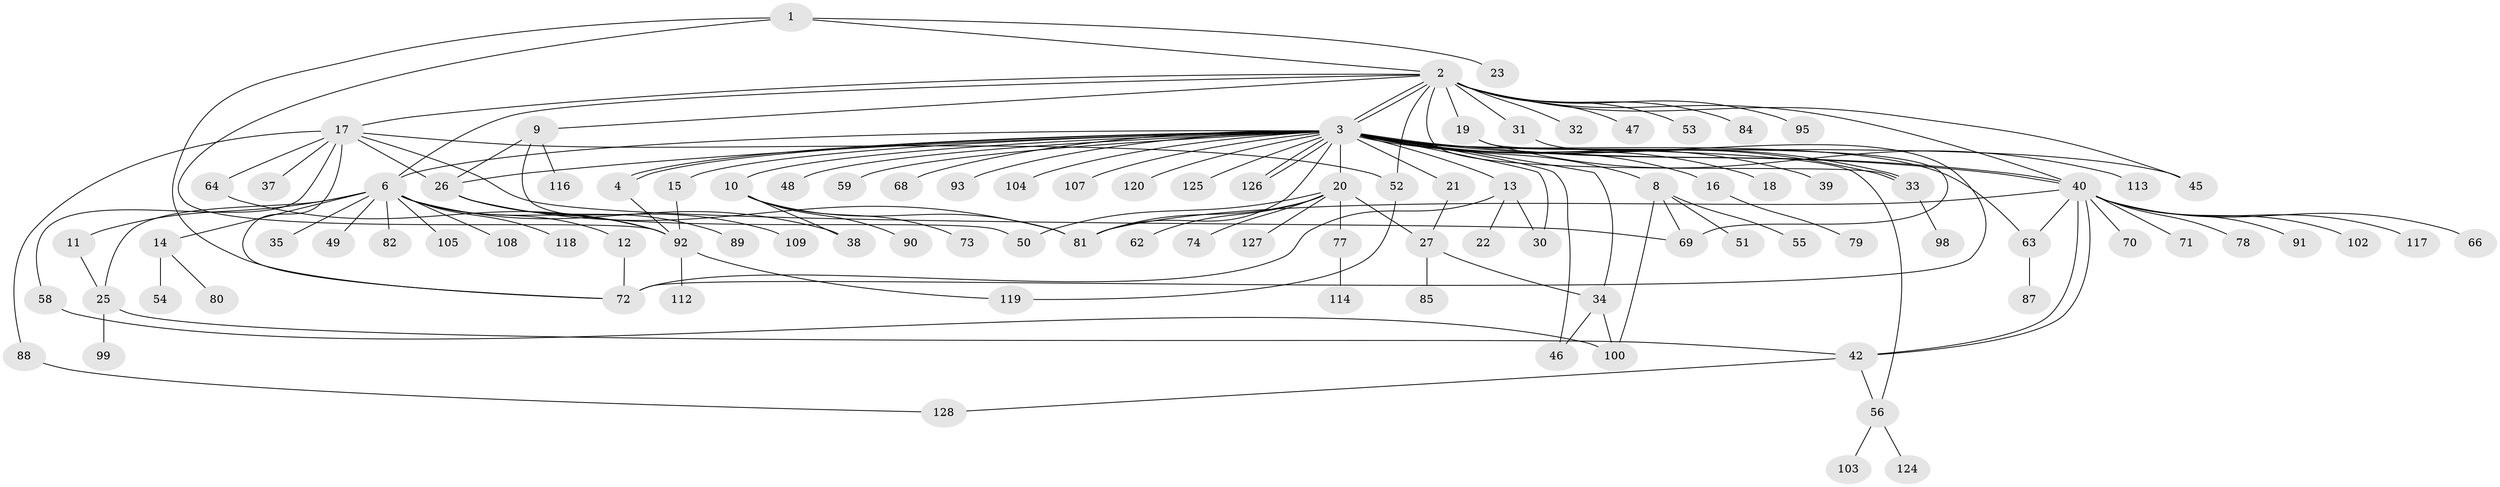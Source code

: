 // original degree distribution, {4: 0.046875, 16: 0.0078125, 37: 0.0078125, 3: 0.1171875, 10: 0.015625, 7: 0.015625, 5: 0.0703125, 2: 0.1875, 1: 0.5, 11: 0.0078125, 8: 0.0078125, 6: 0.015625}
// Generated by graph-tools (version 1.1) at 2025/41/03/06/25 10:41:51]
// undirected, 99 vertices, 139 edges
graph export_dot {
graph [start="1"]
  node [color=gray90,style=filled];
  1;
  2 [super="+5"];
  3 [super="+97"];
  4 [super="+41"];
  6 [super="+7"];
  8 [super="+121"];
  9 [super="+65"];
  10 [super="+29"];
  11;
  12;
  13 [super="+86"];
  14;
  15 [super="+24"];
  16;
  17 [super="+75"];
  18;
  19 [super="+28"];
  20 [super="+36"];
  21 [super="+76"];
  22;
  23;
  25 [super="+44"];
  26 [super="+61"];
  27 [super="+122"];
  30 [super="+67"];
  31;
  32;
  33;
  34 [super="+43"];
  35;
  37;
  38;
  39;
  40 [super="+60"];
  42 [super="+106"];
  45 [super="+110"];
  46;
  47;
  48;
  49;
  50;
  51;
  52 [super="+94"];
  53;
  54;
  55;
  56 [super="+57"];
  58 [super="+83"];
  59;
  62;
  63;
  64;
  66;
  68;
  69;
  70;
  71;
  72 [super="+101"];
  73;
  74;
  77;
  78;
  79;
  80;
  81 [super="+111"];
  82;
  84;
  85;
  87;
  88;
  89 [super="+123"];
  90;
  91;
  92 [super="+96"];
  93;
  95;
  98 [super="+115"];
  99;
  100;
  102;
  103;
  104;
  105;
  107;
  108;
  109;
  112;
  113;
  114;
  116;
  117;
  118;
  119;
  120;
  124;
  125;
  126;
  127;
  128;
  1 -- 2;
  1 -- 23;
  1 -- 72;
  1 -- 92;
  2 -- 3;
  2 -- 3;
  2 -- 9;
  2 -- 17;
  2 -- 19;
  2 -- 31;
  2 -- 32;
  2 -- 33;
  2 -- 47;
  2 -- 53;
  2 -- 84;
  2 -- 95;
  2 -- 45;
  2 -- 40;
  2 -- 52;
  2 -- 6;
  3 -- 4;
  3 -- 4;
  3 -- 6 [weight=2];
  3 -- 8;
  3 -- 10;
  3 -- 13;
  3 -- 15;
  3 -- 16;
  3 -- 18;
  3 -- 20;
  3 -- 21;
  3 -- 30;
  3 -- 33;
  3 -- 33;
  3 -- 34;
  3 -- 39;
  3 -- 40;
  3 -- 40;
  3 -- 45;
  3 -- 46;
  3 -- 48;
  3 -- 56;
  3 -- 59;
  3 -- 68;
  3 -- 93;
  3 -- 107;
  3 -- 120;
  3 -- 125;
  3 -- 126;
  3 -- 126;
  3 -- 104;
  3 -- 63;
  3 -- 81;
  3 -- 26;
  4 -- 92;
  6 -- 14;
  6 -- 25;
  6 -- 35;
  6 -- 38;
  6 -- 82;
  6 -- 92;
  6 -- 108;
  6 -- 118;
  6 -- 49;
  6 -- 105;
  6 -- 11;
  6 -- 12;
  8 -- 51;
  8 -- 55;
  8 -- 69;
  8 -- 100;
  9 -- 50;
  9 -- 116;
  9 -- 26;
  10 -- 81;
  10 -- 73;
  10 -- 90;
  10 -- 38;
  11 -- 25;
  12 -- 72;
  13 -- 22;
  13 -- 30;
  13 -- 72;
  14 -- 54;
  14 -- 80;
  15 -- 92;
  16 -- 79;
  17 -- 26;
  17 -- 37;
  17 -- 58;
  17 -- 64;
  17 -- 69;
  17 -- 72;
  17 -- 88;
  17 -- 52;
  19 -- 69;
  19 -- 113;
  20 -- 81;
  20 -- 50;
  20 -- 74;
  20 -- 27;
  20 -- 77;
  20 -- 62;
  20 -- 127;
  21 -- 27;
  25 -- 99;
  25 -- 42;
  26 -- 89;
  26 -- 81;
  26 -- 109;
  27 -- 34;
  27 -- 85;
  31 -- 72;
  33 -- 98;
  34 -- 46;
  34 -- 100;
  40 -- 42 [weight=2];
  40 -- 42;
  40 -- 78;
  40 -- 81;
  40 -- 91;
  40 -- 66;
  40 -- 117;
  40 -- 102;
  40 -- 71;
  40 -- 70;
  40 -- 63;
  42 -- 56;
  42 -- 128;
  52 -- 119;
  56 -- 103;
  56 -- 124;
  58 -- 100;
  63 -- 87;
  64 -- 92;
  77 -- 114;
  88 -- 128;
  92 -- 119;
  92 -- 112;
}
